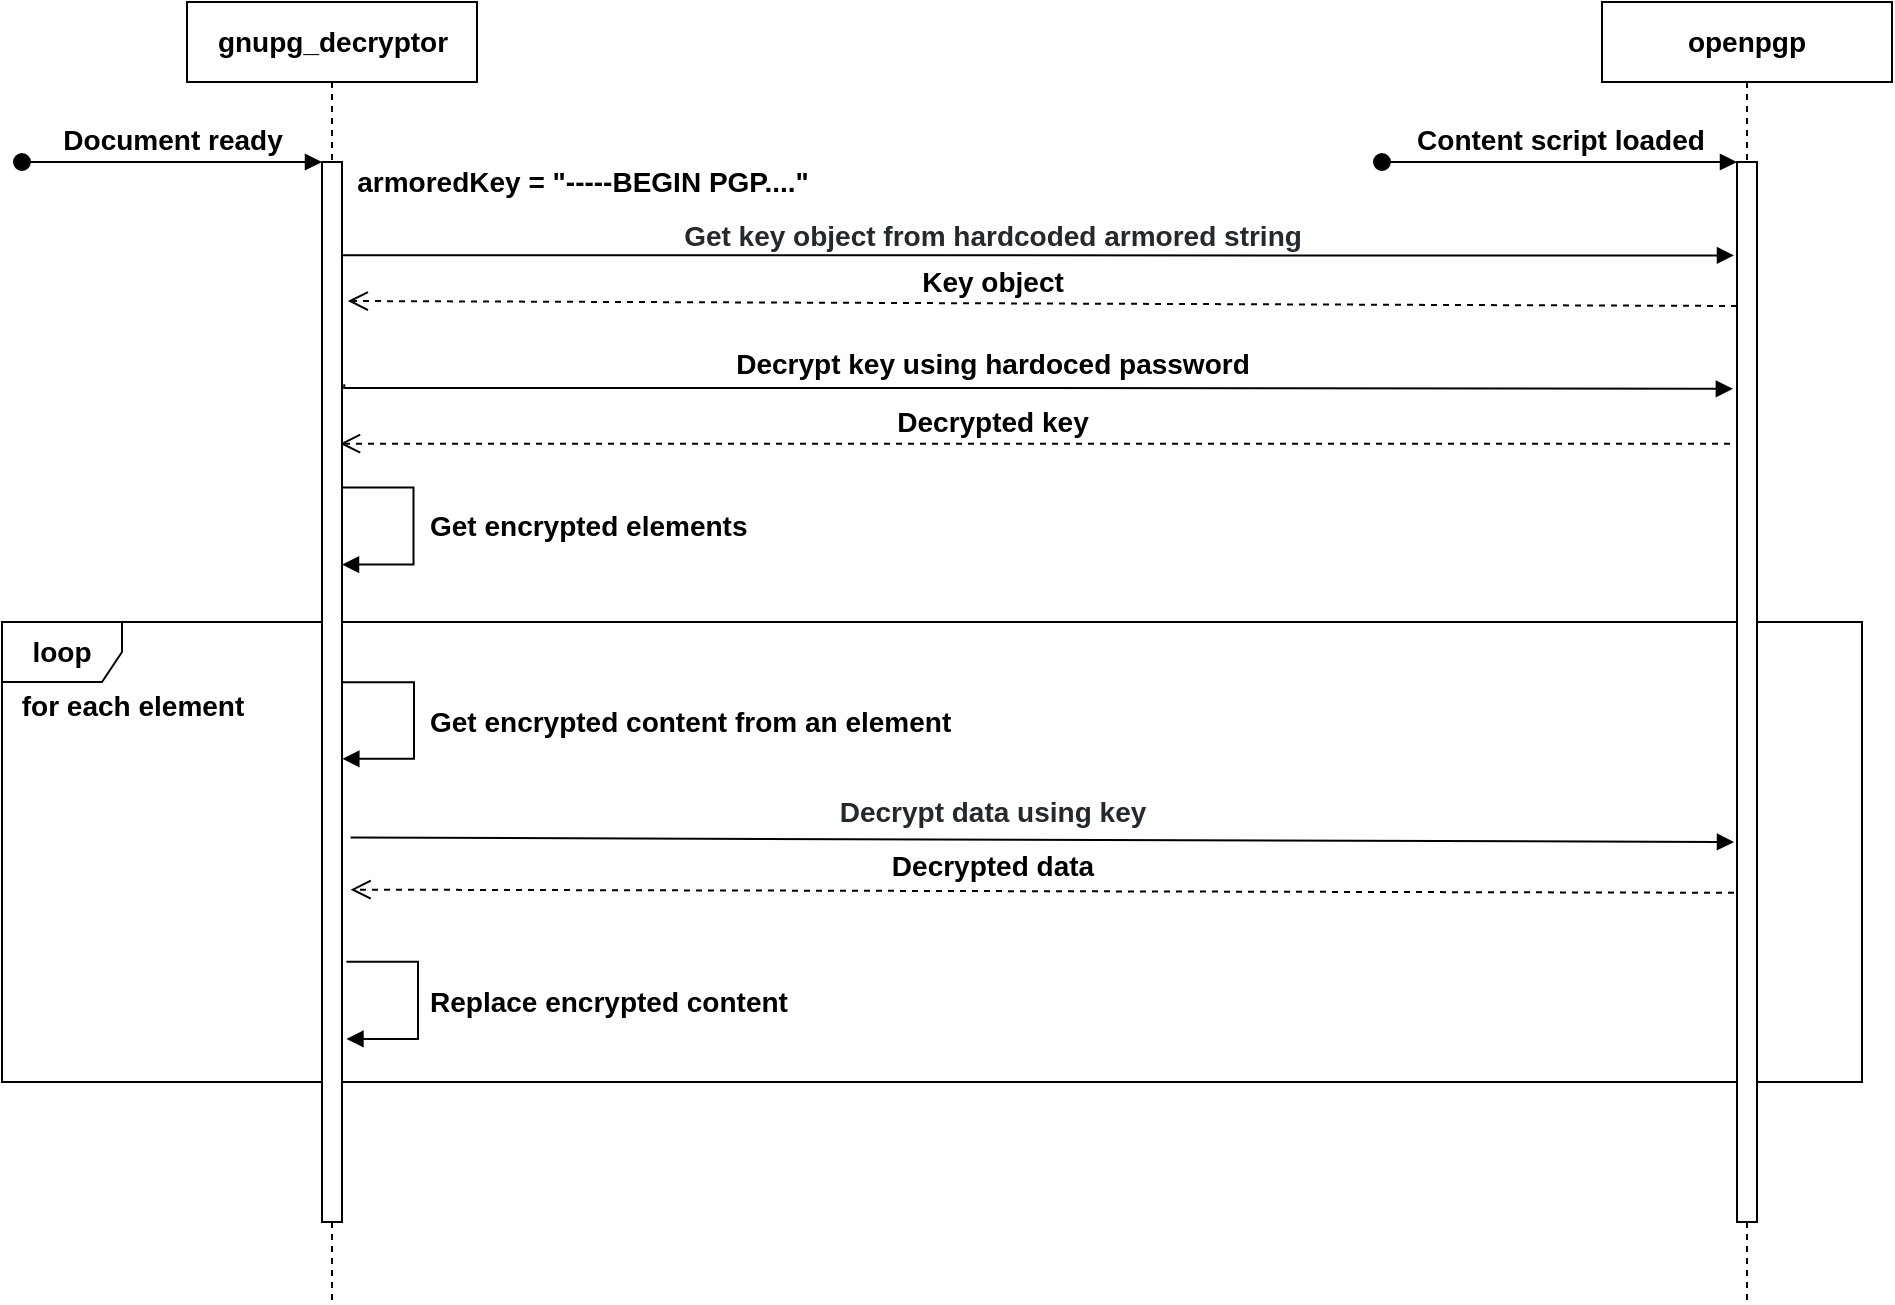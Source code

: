 <mxfile version="12.4.9" type="device"><diagram id="hp6keJJswxr_MsA9D9Y2" name="Page-1"><mxGraphModel dx="1129" dy="582" grid="1" gridSize="10" guides="1" tooltips="1" connect="1" arrows="1" fold="1" page="1" pageScale="1" pageWidth="1169" pageHeight="827" math="0" shadow="0"><root><mxCell id="0"/><mxCell id="1" parent="0"/><mxCell id="KNCIt6xb_PuOtcv2kGwX-31" value="Get encrypted elements" style="text;html=1;align=left;verticalAlign=middle;resizable=0;points=[];autosize=1;fontSize=14;fontStyle=1" parent="1" vertex="1"><mxGeometry x="272" y="372" width="170" height="20" as="geometry"/></mxCell><mxCell id="KNCIt6xb_PuOtcv2kGwX-43" value="&lt;font style=&quot;font-size: 14px;&quot;&gt;loop&lt;/font&gt;" style="shape=umlFrame;whiteSpace=wrap;html=1;fontSize=14;align=center;fontStyle=1" parent="1" vertex="1"><mxGeometry x="60" y="430" width="930" height="230" as="geometry"/></mxCell><mxCell id="KNCIt6xb_PuOtcv2kGwX-44" value="&lt;font color=&quot;#000000&quot; style=&quot;font-size: 14px&quot;&gt;for each element&lt;/font&gt;" style="text;html=1;align=center;verticalAlign=middle;resizable=0;points=[];autosize=1;fontSize=14;fontColor=#FFFFFF;fontStyle=1" parent="1" vertex="1"><mxGeometry x="60" y="462" width="130" height="20" as="geometry"/></mxCell><mxCell id="KNCIt6xb_PuOtcv2kGwX-49" value="armoredKey = &quot;-----BEGIN PGP....&quot;" style="text;html=1;align=center;verticalAlign=middle;resizable=0;points=[];autosize=1;fontSize=14;fontColor=#000000;fontStyle=1" parent="1" vertex="1"><mxGeometry x="230" y="200" width="240" height="20" as="geometry"/></mxCell><mxCell id="KNCIt6xb_PuOtcv2kGwX-52" value="" style="endArrow=block;html=1;endFill=1;exitX=1;exitY=0.5;exitDx=0;exitDy=0;edgeStyle=orthogonalEdgeStyle;rounded=0;fontSize=14;align=center;fontStyle=1;entryX=-0.157;entryY=0.075;entryDx=0;entryDy=0;entryPerimeter=0;" parent="1" edge="1"><mxGeometry width="50" height="50" relative="1" as="geometry"><mxPoint x="230.326" y="246.66" as="sourcePoint"/><mxPoint x="926" y="246.69" as="targetPoint"/><Array as="points"><mxPoint x="750" y="247"/><mxPoint x="750" y="247"/></Array></mxGeometry></mxCell><mxCell id="KNCIt6xb_PuOtcv2kGwX-53" value="&lt;font color=&quot;#24292e&quot;&gt;Get key object from hardcoded armored string&lt;/font&gt;" style="text;html=1;align=center;verticalAlign=middle;resizable=0;points=[];autosize=1;fontSize=14;fontColor=#000000;fontStyle=1" parent="1" vertex="1"><mxGeometry x="395" y="227" width="320" height="20" as="geometry"/></mxCell><mxCell id="KNCIt6xb_PuOtcv2kGwX-54" value="" style="html=1;verticalAlign=bottom;endArrow=open;dashed=1;endSize=8;labelBackgroundColor=none;fontSize=14;fontColor=#000000;entryX=1.29;entryY=0.15;entryDx=0;entryDy=0;entryPerimeter=0;align=center;fontStyle=1" parent="1" edge="1"><mxGeometry x="0.071" y="-1" relative="1" as="geometry"><mxPoint x="927.52" y="272" as="sourcePoint"/><mxPoint x="232.9" y="269.5" as="targetPoint"/><mxPoint as="offset"/></mxGeometry></mxCell><mxCell id="KNCIt6xb_PuOtcv2kGwX-63" value="" style="endArrow=block;html=1;endFill=1;exitX=1.1;exitY=0.193;exitDx=0;exitDy=0;edgeStyle=orthogonalEdgeStyle;rounded=0;fontSize=14;align=center;fontStyle=1;exitPerimeter=0;entryX=-0.215;entryY=0.197;entryDx=0;entryDy=0;entryPerimeter=0;" parent="1" edge="1"><mxGeometry width="50" height="50" relative="1" as="geometry"><mxPoint x="231.143" y="311.143" as="sourcePoint"/><mxPoint x="925.429" y="313.429" as="targetPoint"/><Array as="points"><mxPoint x="231" y="313"/><mxPoint x="579" y="313"/></Array></mxGeometry></mxCell><mxCell id="KNCIt6xb_PuOtcv2kGwX-66" value="Decrypt key using hardoced password" style="text;html=1;align=center;verticalAlign=middle;resizable=0;points=[];autosize=1;fontSize=14;fontColor=#000000;fontStyle=1" parent="1" vertex="1"><mxGeometry x="420" y="291" width="270" height="20" as="geometry"/></mxCell><mxCell id="KNCIt6xb_PuOtcv2kGwX-70" value="" style="html=1;verticalAlign=bottom;endArrow=open;dashed=1;endSize=8;labelBackgroundColor=none;fontSize=14;fontColor=#000000;entryX=0.9;entryY=0.262;entryDx=0;entryDy=0;entryPerimeter=0;align=center;fontStyle=1;exitX=0.25;exitY=0.262;exitDx=0;exitDy=0;exitPerimeter=0;" parent="1" edge="1"><mxGeometry x="0.071" y="-1" relative="1" as="geometry"><mxPoint x="930.0" y="340.86" as="sourcePoint"/><mxPoint x="229" y="340.86" as="targetPoint"/><mxPoint as="offset"/></mxGeometry></mxCell><mxCell id="KNCIt6xb_PuOtcv2kGwX-72" value="" style="endArrow=block;html=1;endFill=1;exitX=1.433;exitY=0.639;exitDx=0;exitDy=0;rounded=0;fontSize=14;align=center;fontStyle=1;exitPerimeter=0;" parent="1" edge="1"><mxGeometry width="50" height="50" relative="1" as="geometry"><mxPoint x="234.278" y="537.778" as="sourcePoint"/><mxPoint x="926" y="540" as="targetPoint"/></mxGeometry></mxCell><mxCell id="KNCIt6xb_PuOtcv2kGwX-74" value="&lt;font color=&quot;#24292e&quot;&gt;Decrypt data using key&lt;br&gt;&lt;/font&gt;" style="text;html=1;align=center;verticalAlign=middle;resizable=0;points=[];autosize=1;fontSize=14;fontColor=#000000;fontStyle=1" parent="1" vertex="1"><mxGeometry x="470" y="515" width="170" height="20" as="geometry"/></mxCell><mxCell id="KNCIt6xb_PuOtcv2kGwX-75" value="" style="html=1;verticalAlign=bottom;endArrow=open;dashed=1;endSize=8;labelBackgroundColor=none;fontSize=14;fontColor=#000000;entryX=1.428;entryY=0.677;entryDx=0;entryDy=0;entryPerimeter=0;align=center;fontStyle=1;exitX=-0.15;exitY=0.68;exitDx=0;exitDy=0;exitPerimeter=0;" parent="1" edge="1"><mxGeometry x="0.071" y="-1" relative="1" as="geometry"><mxPoint x="926.0" y="565.4" as="sourcePoint"/><mxPoint x="234.28" y="563.81" as="targetPoint"/><mxPoint as="offset"/></mxGeometry></mxCell><mxCell id="KNCIt6xb_PuOtcv2kGwX-76" value="Decrypted data" style="text;html=1;align=center;verticalAlign=middle;resizable=0;points=[];autosize=1;fontSize=14;fontColor=#000000;fontStyle=1" parent="1" vertex="1"><mxGeometry x="495" y="542" width="120" height="20" as="geometry"/></mxCell><mxCell id="pTIKKpnuNMmxqF6Wh7mD-1" value="gnupg_decryptor" style="shape=umlLifeline;perimeter=lifelinePerimeter;whiteSpace=wrap;html=1;container=1;collapsible=0;recursiveResize=0;outlineConnect=0;fontSize=14;align=center;fontStyle=1" vertex="1" parent="1"><mxGeometry x="152.5" y="120" width="145" height="650" as="geometry"/></mxCell><mxCell id="pTIKKpnuNMmxqF6Wh7mD-2" value="" style="html=1;points=[];perimeter=orthogonalPerimeter;fontSize=14;align=center;fontStyle=1" vertex="1" parent="pTIKKpnuNMmxqF6Wh7mD-1"><mxGeometry x="67.5" y="80" width="10" height="530" as="geometry"/></mxCell><mxCell id="pTIKKpnuNMmxqF6Wh7mD-3" value="Document ready" style="html=1;verticalAlign=bottom;startArrow=oval;endArrow=block;startSize=8;fontSize=14;align=center;fontStyle=1" edge="1" target="pTIKKpnuNMmxqF6Wh7mD-2" parent="pTIKKpnuNMmxqF6Wh7mD-1"><mxGeometry relative="1" as="geometry"><mxPoint x="-82.5" y="80" as="sourcePoint"/></mxGeometry></mxCell><mxCell id="pTIKKpnuNMmxqF6Wh7mD-4" value="openpgp" style="shape=umlLifeline;perimeter=lifelinePerimeter;whiteSpace=wrap;html=1;container=1;collapsible=0;recursiveResize=0;outlineConnect=0;fontSize=14;align=center;fontStyle=1" vertex="1" parent="1"><mxGeometry x="860" y="120" width="145" height="650" as="geometry"/></mxCell><mxCell id="pTIKKpnuNMmxqF6Wh7mD-5" value="" style="html=1;points=[];perimeter=orthogonalPerimeter;fontSize=14;align=center;fontStyle=1" vertex="1" parent="pTIKKpnuNMmxqF6Wh7mD-4"><mxGeometry x="67.5" y="80" width="10" height="530" as="geometry"/></mxCell><mxCell id="pTIKKpnuNMmxqF6Wh7mD-6" value="Content script loaded" style="html=1;verticalAlign=bottom;startArrow=oval;endArrow=block;startSize=8;fontSize=14;align=center;fontStyle=1" edge="1" parent="pTIKKpnuNMmxqF6Wh7mD-4" target="pTIKKpnuNMmxqF6Wh7mD-5"><mxGeometry relative="1" as="geometry"><mxPoint x="-110" y="80" as="sourcePoint"/></mxGeometry></mxCell><mxCell id="pTIKKpnuNMmxqF6Wh7mD-8" value="Key object" style="text;html=1;align=center;verticalAlign=middle;resizable=0;points=[];autosize=1;fontSize=14;fontStyle=1" vertex="1" parent="1"><mxGeometry x="510" y="250" width="90" height="20" as="geometry"/></mxCell><mxCell id="pTIKKpnuNMmxqF6Wh7mD-11" value="Decrypted key" style="text;html=1;align=center;verticalAlign=middle;resizable=0;points=[];autosize=1;fontSize=14;fontStyle=1" vertex="1" parent="1"><mxGeometry x="500" y="320" width="110" height="20" as="geometry"/></mxCell><mxCell id="pTIKKpnuNMmxqF6Wh7mD-12" value="" style="html=1;verticalAlign=bottom;endArrow=block;edgeStyle=orthogonalEdgeStyle;rounded=0;exitX=1.355;exitY=0.05;exitDx=0;exitDy=0;exitPerimeter=0;fontStyle=1;fontSize=14;" edge="1" parent="1"><mxGeometry width="80" relative="1" as="geometry"><mxPoint x="230.167" y="460.073" as="sourcePoint"/><mxPoint x="230.167" y="498.407" as="targetPoint"/><Array as="points"><mxPoint x="266" y="460"/><mxPoint x="266" y="498"/></Array></mxGeometry></mxCell><mxCell id="pTIKKpnuNMmxqF6Wh7mD-13" value="&lt;span style=&quot;font-size: 14px&quot;&gt;Get encrypted content from an element&lt;/span&gt;" style="text;html=1;align=left;verticalAlign=middle;resizable=0;points=[];autosize=1;fontStyle=1;fontSize=14;" vertex="1" parent="1"><mxGeometry x="272" y="470" width="280" height="20" as="geometry"/></mxCell><mxCell id="pTIKKpnuNMmxqF6Wh7mD-15" value="" style="html=1;verticalAlign=bottom;endArrow=block;edgeStyle=orthogonalEdgeStyle;rounded=0;exitX=1.355;exitY=0.05;exitDx=0;exitDy=0;exitPerimeter=0;fontStyle=1;fontSize=14;" edge="1" parent="1"><mxGeometry width="80" relative="1" as="geometry"><mxPoint x="229.998" y="362.715" as="sourcePoint"/><mxPoint x="229.998" y="401.286" as="targetPoint"/><Array as="points"><mxPoint x="265.76" y="362.81"/><mxPoint x="265.76" y="400.81"/></Array></mxGeometry></mxCell><mxCell id="pTIKKpnuNMmxqF6Wh7mD-17" value="" style="html=1;verticalAlign=bottom;endArrow=block;edgeStyle=orthogonalEdgeStyle;rounded=0;exitX=1.355;exitY=0.05;exitDx=0;exitDy=0;exitPerimeter=0;fontStyle=1;fontSize=14;" edge="1" parent="1"><mxGeometry width="80" relative="1" as="geometry"><mxPoint x="232.238" y="599.905" as="sourcePoint"/><mxPoint x="232.238" y="638.476" as="targetPoint"/><Array as="points"><mxPoint x="268" y="600"/><mxPoint x="268" y="638"/></Array></mxGeometry></mxCell><mxCell id="pTIKKpnuNMmxqF6Wh7mD-18" value="&lt;span style=&quot;font-size: 14px;&quot;&gt;Replace encrypted content&amp;nbsp; &amp;nbsp;&lt;/span&gt;" style="text;html=1;align=left;verticalAlign=middle;resizable=0;points=[];autosize=1;fontStyle=1;fontSize=14;" vertex="1" parent="1"><mxGeometry x="272" y="610" width="210" height="20" as="geometry"/></mxCell></root></mxGraphModel></diagram></mxfile>